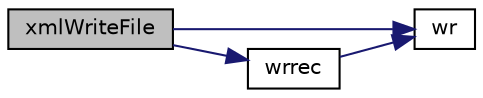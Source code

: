 digraph "xmlWriteFile"
{
  edge [fontname="Helvetica",fontsize="10",labelfontname="Helvetica",labelfontsize="10"];
  node [fontname="Helvetica",fontsize="10",shape=record];
  rankdir="LR";
  Node1 [label="xmlWriteFile",height=0.2,width=0.4,color="black", fillcolor="grey75", style="filled", fontcolor="black"];
  Node1 -> Node2 [color="midnightblue",fontsize="10",style="solid",fontname="Helvetica"];
  Node2 [label="wr",height=0.2,width=0.4,color="black", fillcolor="white", style="filled",URL="$xml_8cpp.html#a4fd6218a1d8c218a80ab44b83817c81c"];
  Node1 -> Node3 [color="midnightblue",fontsize="10",style="solid",fontname="Helvetica"];
  Node3 [label="wrrec",height=0.2,width=0.4,color="black", fillcolor="white", style="filled",URL="$xml_8cpp.html#a27dae142c8eff25306920f230421980f"];
  Node3 -> Node2 [color="midnightblue",fontsize="10",style="solid",fontname="Helvetica"];
}
